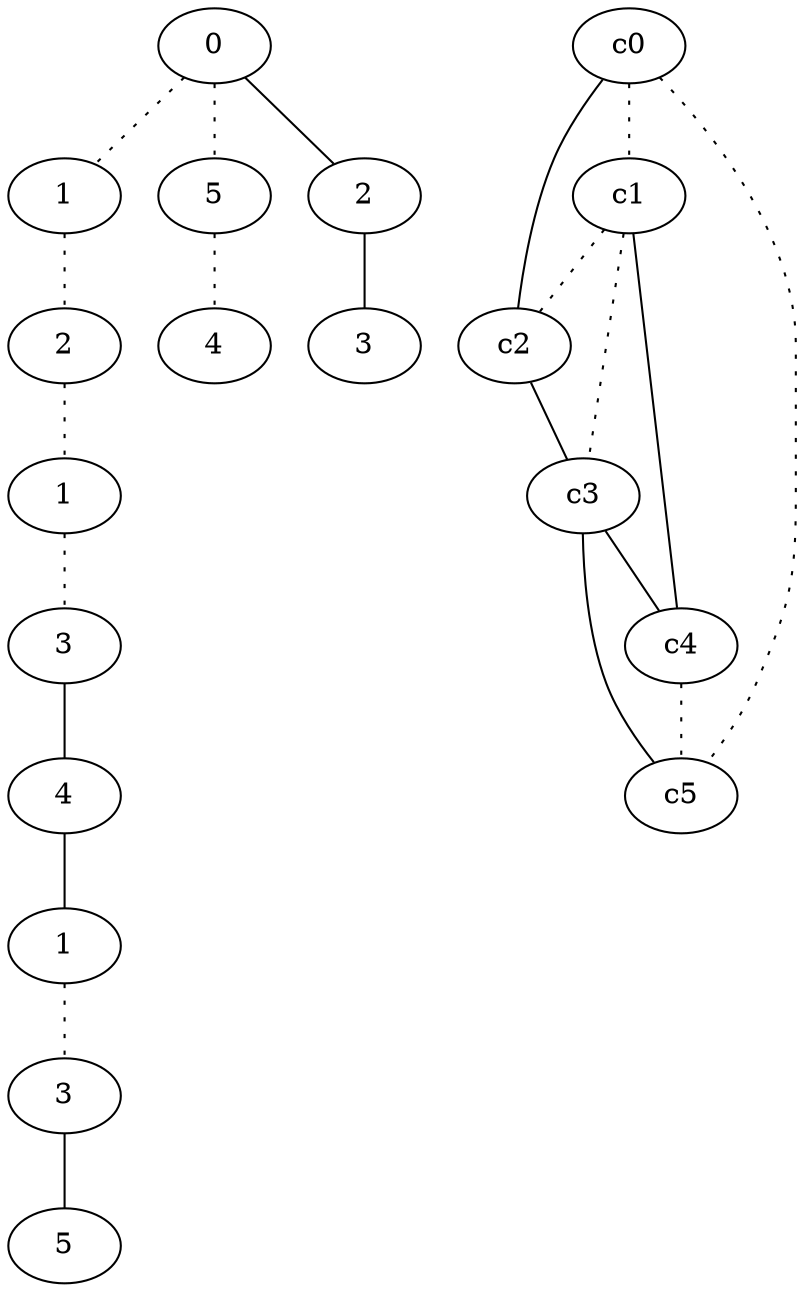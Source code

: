graph {
a0[label=0];
a1[label=1];
a2[label=2];
a3[label=1];
a4[label=3];
a5[label=4];
a6[label=1];
a7[label=3];
a8[label=5];
a9[label=5];
a10[label=4];
a11[label=2];
a12[label=3];
a0 -- a1 [style=dotted];
a0 -- a9 [style=dotted];
a0 -- a11;
a1 -- a2 [style=dotted];
a2 -- a3 [style=dotted];
a3 -- a4 [style=dotted];
a4 -- a5;
a5 -- a6;
a6 -- a7 [style=dotted];
a7 -- a8;
a9 -- a10 [style=dotted];
a11 -- a12;
c0 -- c1 [style=dotted];
c0 -- c2;
c0 -- c5 [style=dotted];
c1 -- c2 [style=dotted];
c1 -- c3 [style=dotted];
c1 -- c4;
c2 -- c3;
c3 -- c4;
c3 -- c5;
c4 -- c5 [style=dotted];
}
